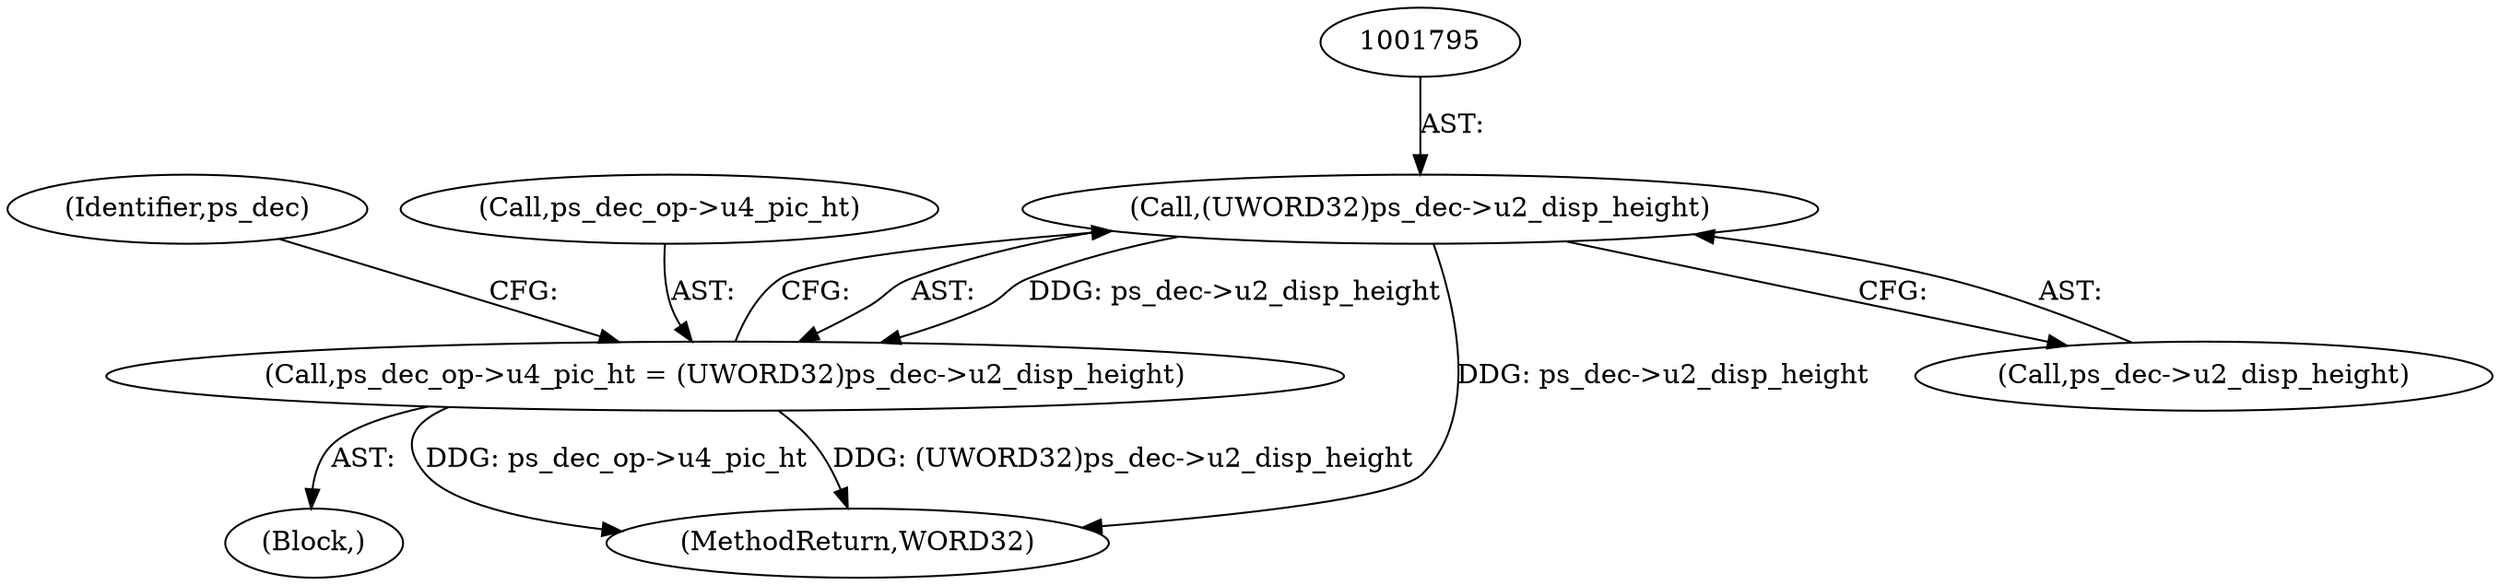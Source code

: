 digraph "0_Android_e86d3cfd2bc28dac421092106751e5638d54a848@pointer" {
"1001794" [label="(Call,(UWORD32)ps_dec->u2_disp_height)"];
"1001790" [label="(Call,ps_dec_op->u4_pic_ht = (UWORD32)ps_dec->u2_disp_height)"];
"1001802" [label="(Identifier,ps_dec)"];
"1001794" [label="(Call,(UWORD32)ps_dec->u2_disp_height)"];
"1001791" [label="(Call,ps_dec_op->u4_pic_ht)"];
"1002270" [label="(MethodReturn,WORD32)"];
"1001780" [label="(Block,)"];
"1001796" [label="(Call,ps_dec->u2_disp_height)"];
"1001790" [label="(Call,ps_dec_op->u4_pic_ht = (UWORD32)ps_dec->u2_disp_height)"];
"1001794" -> "1001790"  [label="AST: "];
"1001794" -> "1001796"  [label="CFG: "];
"1001795" -> "1001794"  [label="AST: "];
"1001796" -> "1001794"  [label="AST: "];
"1001790" -> "1001794"  [label="CFG: "];
"1001794" -> "1002270"  [label="DDG: ps_dec->u2_disp_height"];
"1001794" -> "1001790"  [label="DDG: ps_dec->u2_disp_height"];
"1001790" -> "1001780"  [label="AST: "];
"1001791" -> "1001790"  [label="AST: "];
"1001802" -> "1001790"  [label="CFG: "];
"1001790" -> "1002270"  [label="DDG: (UWORD32)ps_dec->u2_disp_height"];
"1001790" -> "1002270"  [label="DDG: ps_dec_op->u4_pic_ht"];
}
